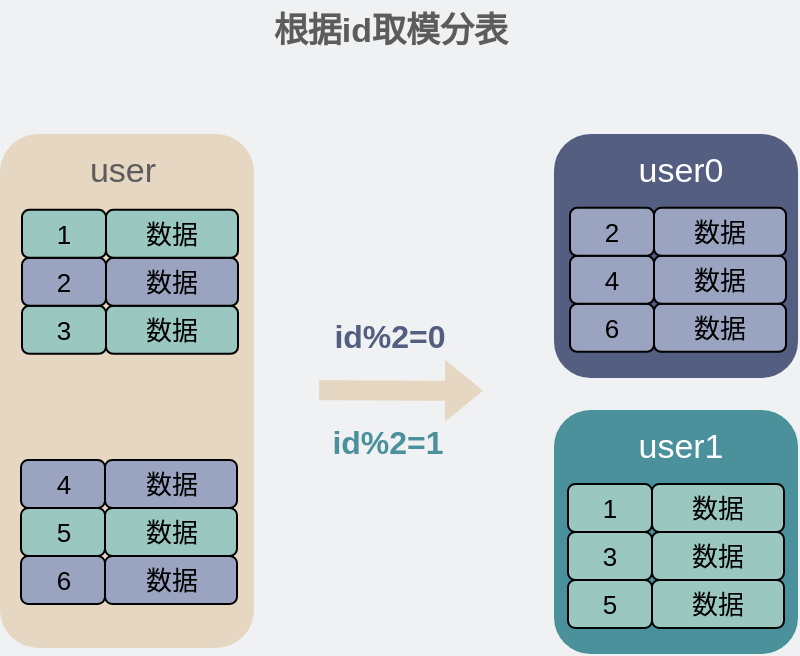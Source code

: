 <mxfile version="18.0.5" type="github">
  <diagram id="3228e29e-7158-1315-38df-8450db1d8a1d" name="Page-1">
    <mxGraphModel dx="493" dy="-122" grid="0" gridSize="10" guides="1" tooltips="1" connect="1" arrows="1" fold="1" page="1" pageScale="1" pageWidth="450" pageHeight="320" background="#EFF1F3" math="0" shadow="0">
      <root>
        <mxCell id="0" />
        <mxCell id="1" parent="0" />
        <mxCell id="yyw1uqhGUR_v7xHCsKaX-17" value="&lt;font color=&quot;#ffffff&quot; style=&quot;font-size: 17px;&quot;&gt;&lt;span style=&quot;font-size: 17px;&quot;&gt;&lt;br style=&quot;font-size: 17px;&quot;&gt;&lt;/span&gt;&lt;/font&gt;" style="whiteSpace=wrap;html=1;aspect=fixed;rounded=1;strokeColor=none;fillColor=#535E80;fontSize=17;" parent="1" vertex="1">
          <mxGeometry x="308" y="1005" width="122" height="122" as="geometry" />
        </mxCell>
        <mxCell id="yyw1uqhGUR_v7xHCsKaX-19" value="&lt;font color=&quot;#ffffff&quot; style=&quot;font-size: 17px;&quot;&gt;user0&lt;/font&gt;" style="text;html=1;strokeColor=none;fillColor=none;align=center;verticalAlign=middle;whiteSpace=wrap;rounded=0;dashed=1;fontColor=#535E80;fontSize=17;" parent="1" vertex="1">
          <mxGeometry x="344" y="1013" width="55" height="22" as="geometry" />
        </mxCell>
        <mxCell id="GSjFHF2CIG4gb6S8epUb-2" value="" style="rounded=1;whiteSpace=wrap;html=1;fillColor=#E6D7C2;strokeColor=none;fontSize=17;" parent="1" vertex="1">
          <mxGeometry x="31" y="1005" width="127" height="257" as="geometry" />
        </mxCell>
        <mxCell id="GSjFHF2CIG4gb6S8epUb-7" value="数据" style="rounded=1;whiteSpace=wrap;html=1;fillColor=#9AC7BF;strokeColor=default;fontColor=#000000;align=center;fontSize=13;" parent="1" vertex="1">
          <mxGeometry x="84" y="1090.93" width="66" height="24" as="geometry" />
        </mxCell>
        <mxCell id="GSjFHF2CIG4gb6S8epUb-8" value="&lt;font style=&quot;font-size: 13px;&quot;&gt;3&lt;/font&gt;" style="rounded=1;whiteSpace=wrap;html=1;fillColor=#9AC7BF;strokeColor=default;fontColor=#000000;fontSize=13;" parent="1" vertex="1">
          <mxGeometry x="42" y="1090.93" width="42" height="24" as="geometry" />
        </mxCell>
        <mxCell id="GSjFHF2CIG4gb6S8epUb-27" value="&lt;font color=&quot;#5c5c5c&quot; style=&quot;font-size: 17px;&quot;&gt;user&lt;/font&gt;" style="text;html=1;strokeColor=none;fillColor=none;align=center;verticalAlign=middle;whiteSpace=wrap;rounded=0;dashed=1;fontColor=#535E80;fontSize=17;" parent="1" vertex="1">
          <mxGeometry x="64.5" y="1013" width="55" height="22" as="geometry" />
        </mxCell>
        <mxCell id="GSjFHF2CIG4gb6S8epUb-32" value="&lt;span style=&quot;font-size: 17px;&quot;&gt;&lt;b style=&quot;&quot;&gt;&lt;font color=&quot;#5c5c5c&quot;&gt;根据id取模分表&lt;/font&gt;&lt;/b&gt;&lt;/span&gt;" style="text;html=1;strokeColor=none;fillColor=none;align=center;verticalAlign=middle;whiteSpace=wrap;rounded=0;" parent="1" vertex="1">
          <mxGeometry x="164.5" y="938" width="123" height="31" as="geometry" />
        </mxCell>
        <mxCell id="GSjFHF2CIG4gb6S8epUb-42" value="" style="shape=image;html=1;verticalAlign=top;verticalLabelPosition=bottom;labelBackgroundColor=#ffffff;imageAspect=0;aspect=fixed;image=https://cdn1.iconfinder.com/data/icons/ionicons-outline-vol-1/512/cut-outline-128.png;fontSize=13;fontColor=#535E80;fillColor=#4A919B;" parent="1" vertex="1">
          <mxGeometry x="81.44" y="1124.87" width="26.13" height="26.13" as="geometry" />
        </mxCell>
        <mxCell id="SW3bWeaWtJsJV6UMWV42-4" value="&lt;font style=&quot;font-size: 16px;&quot; color=&quot;#535e80&quot;&gt;&lt;b&gt;id%2=0&lt;/b&gt;&lt;/font&gt;" style="text;html=1;strokeColor=none;fillColor=none;align=center;verticalAlign=middle;whiteSpace=wrap;rounded=0;fontSize=17;" parent="1" vertex="1">
          <mxGeometry x="174" y="1086" width="104" height="41" as="geometry" />
        </mxCell>
        <mxCell id="SW3bWeaWtJsJV6UMWV42-6" value="" style="shape=flexArrow;endArrow=classic;html=1;rounded=0;strokeColor=none;fillColor=#E6D7C2;fontSize=17;" parent="1" edge="1">
          <mxGeometry width="50" height="50" relative="1" as="geometry">
            <mxPoint x="190" y="1133.13" as="sourcePoint" />
            <mxPoint x="273" y="1133.38" as="targetPoint" />
          </mxGeometry>
        </mxCell>
        <mxCell id="snNPx92-vVBy3uUKYPBh-11" value="数据" style="rounded=1;whiteSpace=wrap;html=1;fillColor=#9AA4C0;strokeColor=default;fontColor=#000000;align=center;fontSize=13;fontStyle=0" parent="1" vertex="1">
          <mxGeometry x="84" y="1066.93" width="66" height="24" as="geometry" />
        </mxCell>
        <mxCell id="snNPx92-vVBy3uUKYPBh-12" value="&lt;font style=&quot;font-size: 13px;&quot;&gt;2&lt;/font&gt;" style="rounded=1;whiteSpace=wrap;html=1;fillColor=#9AA4C0;strokeColor=default;fontColor=#000000;fontSize=13;fontStyle=0" parent="1" vertex="1">
          <mxGeometry x="42" y="1066.93" width="42" height="24" as="geometry" />
        </mxCell>
        <mxCell id="snNPx92-vVBy3uUKYPBh-13" value="数据" style="rounded=1;whiteSpace=wrap;html=1;fillColor=#9AC7BF;strokeColor=default;fontColor=#000000;align=center;fontSize=13;" parent="1" vertex="1">
          <mxGeometry x="84" y="1042.93" width="66" height="24" as="geometry" />
        </mxCell>
        <mxCell id="snNPx92-vVBy3uUKYPBh-14" value="&lt;font style=&quot;font-size: 13px;&quot;&gt;1&lt;/font&gt;" style="rounded=1;whiteSpace=wrap;html=1;fillColor=#9AC7BF;strokeColor=default;fontColor=#000000;fontSize=13;" parent="1" vertex="1">
          <mxGeometry x="42" y="1042.93" width="42" height="24" as="geometry" />
        </mxCell>
        <mxCell id="snNPx92-vVBy3uUKYPBh-15" value="数据" style="rounded=1;whiteSpace=wrap;html=1;fillColor=#9AA4C0;strokeColor=default;fontColor=#000000;align=center;fontSize=13;" parent="1" vertex="1">
          <mxGeometry x="83.5" y="1216" width="66" height="24" as="geometry" />
        </mxCell>
        <mxCell id="snNPx92-vVBy3uUKYPBh-16" value="&lt;font style=&quot;font-size: 13px;&quot;&gt;6&lt;/font&gt;" style="rounded=1;whiteSpace=wrap;html=1;fillColor=#9AA4C0;strokeColor=default;fontColor=#000000;fontSize=13;" parent="1" vertex="1">
          <mxGeometry x="41.5" y="1216" width="42" height="24" as="geometry" />
        </mxCell>
        <mxCell id="snNPx92-vVBy3uUKYPBh-17" value="数据" style="rounded=1;whiteSpace=wrap;html=1;fillColor=#9AC7BF;strokeColor=default;fontColor=#000000;align=center;fontSize=13;fontStyle=0" parent="1" vertex="1">
          <mxGeometry x="83.5" y="1192" width="66" height="24" as="geometry" />
        </mxCell>
        <mxCell id="snNPx92-vVBy3uUKYPBh-18" value="&lt;font style=&quot;font-size: 13px;&quot;&gt;5&lt;/font&gt;" style="rounded=1;whiteSpace=wrap;html=1;fillColor=#9AC7BF;strokeColor=default;fontColor=#000000;fontSize=13;fontStyle=0" parent="1" vertex="1">
          <mxGeometry x="41.5" y="1192" width="42" height="24" as="geometry" />
        </mxCell>
        <mxCell id="snNPx92-vVBy3uUKYPBh-19" value="数据" style="rounded=1;whiteSpace=wrap;html=1;fillColor=#9AA4C0;strokeColor=default;fontColor=#000000;align=center;fontSize=13;" parent="1" vertex="1">
          <mxGeometry x="83.5" y="1168" width="66" height="24" as="geometry" />
        </mxCell>
        <mxCell id="snNPx92-vVBy3uUKYPBh-20" value="4" style="rounded=1;whiteSpace=wrap;html=1;fillColor=#9AA4C0;strokeColor=default;fontColor=#000000;fontSize=13;" parent="1" vertex="1">
          <mxGeometry x="41.5" y="1168" width="42" height="24" as="geometry" />
        </mxCell>
        <mxCell id="snNPx92-vVBy3uUKYPBh-21" value="数据" style="rounded=1;whiteSpace=wrap;html=1;fillColor=#9AA4C0;strokeColor=default;fontColor=#000000;align=center;fontSize=13;" parent="1" vertex="1">
          <mxGeometry x="358" y="1089.93" width="66" height="24" as="geometry" />
        </mxCell>
        <mxCell id="snNPx92-vVBy3uUKYPBh-22" value="&lt;font style=&quot;font-size: 13px;&quot;&gt;6&lt;/font&gt;" style="rounded=1;whiteSpace=wrap;html=1;fillColor=#9AA4C0;strokeColor=default;fontColor=#000000;fontSize=13;" parent="1" vertex="1">
          <mxGeometry x="316" y="1089.93" width="42" height="24" as="geometry" />
        </mxCell>
        <mxCell id="snNPx92-vVBy3uUKYPBh-23" value="&lt;span style=&quot;font-weight: 400;&quot;&gt;数据&lt;/span&gt;" style="rounded=1;whiteSpace=wrap;html=1;fillColor=#9AA4C0;strokeColor=default;fontColor=#000000;align=center;fontSize=13;fontStyle=1" parent="1" vertex="1">
          <mxGeometry x="358" y="1065.93" width="66" height="24" as="geometry" />
        </mxCell>
        <mxCell id="snNPx92-vVBy3uUKYPBh-24" value="&lt;font style=&quot;font-size: 13px;&quot;&gt;4&lt;/font&gt;" style="rounded=1;whiteSpace=wrap;html=1;fillColor=#9AA4C0;strokeColor=default;fontColor=#000000;fontSize=13;fontStyle=0" parent="1" vertex="1">
          <mxGeometry x="316" y="1065.93" width="42" height="24" as="geometry" />
        </mxCell>
        <mxCell id="snNPx92-vVBy3uUKYPBh-25" value="数据" style="rounded=1;whiteSpace=wrap;html=1;fillColor=#9AA4C0;strokeColor=default;fontColor=#000000;align=center;fontSize=13;" parent="1" vertex="1">
          <mxGeometry x="358" y="1041.93" width="66" height="24" as="geometry" />
        </mxCell>
        <mxCell id="snNPx92-vVBy3uUKYPBh-26" value="&lt;font style=&quot;font-size: 13px;&quot;&gt;2&lt;/font&gt;" style="rounded=1;whiteSpace=wrap;html=1;fillColor=#9AA4C0;strokeColor=default;fontColor=#000000;fontSize=13;" parent="1" vertex="1">
          <mxGeometry x="316" y="1041.93" width="42" height="24" as="geometry" />
        </mxCell>
        <mxCell id="snNPx92-vVBy3uUKYPBh-27" value="&lt;font color=&quot;#ffffff&quot; style=&quot;font-size: 17px;&quot;&gt;&lt;span style=&quot;font-size: 17px;&quot;&gt;&lt;br style=&quot;font-size: 17px;&quot;&gt;&lt;/span&gt;&lt;/font&gt;" style="whiteSpace=wrap;html=1;aspect=fixed;rounded=1;strokeColor=none;fillColor=#4A919B;fontSize=17;" parent="1" vertex="1">
          <mxGeometry x="308" y="1143" width="122" height="122" as="geometry" />
        </mxCell>
        <mxCell id="snNPx92-vVBy3uUKYPBh-28" value="&lt;font color=&quot;#ffffff&quot; style=&quot;font-size: 17px;&quot;&gt;user1&lt;/font&gt;" style="text;html=1;strokeColor=none;fillColor=none;align=center;verticalAlign=middle;whiteSpace=wrap;rounded=0;dashed=1;fontColor=#535E80;fontSize=17;" parent="1" vertex="1">
          <mxGeometry x="344" y="1151" width="55" height="22" as="geometry" />
        </mxCell>
        <mxCell id="snNPx92-vVBy3uUKYPBh-35" value="数据" style="rounded=1;whiteSpace=wrap;html=1;fillColor=#9AC7BF;strokeColor=default;fontColor=#000000;align=center;fontSize=13;" parent="1" vertex="1">
          <mxGeometry x="357" y="1228" width="66" height="24" as="geometry" />
        </mxCell>
        <mxCell id="snNPx92-vVBy3uUKYPBh-36" value="5" style="rounded=1;whiteSpace=wrap;html=1;fillColor=#9AC7BF;strokeColor=default;fontColor=#000000;fontSize=13;" parent="1" vertex="1">
          <mxGeometry x="315" y="1228" width="42" height="24" as="geometry" />
        </mxCell>
        <mxCell id="snNPx92-vVBy3uUKYPBh-37" value="&lt;span style=&quot;font-weight: 400;&quot;&gt;数据&lt;/span&gt;" style="rounded=1;whiteSpace=wrap;html=1;fillColor=#9AC7BF;strokeColor=default;fontColor=#000000;align=center;fontSize=13;fontStyle=1" parent="1" vertex="1">
          <mxGeometry x="357" y="1204" width="66" height="24" as="geometry" />
        </mxCell>
        <mxCell id="snNPx92-vVBy3uUKYPBh-38" value="&lt;font style=&quot;font-size: 13px;&quot;&gt;3&lt;/font&gt;" style="rounded=1;whiteSpace=wrap;html=1;fillColor=#9AC7BF;strokeColor=default;fontColor=#000000;fontSize=13;fontStyle=0" parent="1" vertex="1">
          <mxGeometry x="315" y="1204" width="42" height="24" as="geometry" />
        </mxCell>
        <mxCell id="snNPx92-vVBy3uUKYPBh-39" value="数据" style="rounded=1;whiteSpace=wrap;html=1;fillColor=#9AC7BF;strokeColor=default;fontColor=#000000;align=center;fontSize=13;" parent="1" vertex="1">
          <mxGeometry x="357" y="1180" width="66" height="24" as="geometry" />
        </mxCell>
        <mxCell id="snNPx92-vVBy3uUKYPBh-40" value="1" style="rounded=1;whiteSpace=wrap;html=1;fillColor=#9AC7BF;strokeColor=default;fontColor=#000000;fontSize=13;" parent="1" vertex="1">
          <mxGeometry x="315" y="1180" width="42" height="24" as="geometry" />
        </mxCell>
        <mxCell id="5fC5gDBy98ma0zf9WOWx-1" value="&lt;font style=&quot;font-size: 16px;&quot; color=&quot;#4a919b&quot;&gt;&lt;b&gt;id%2=1&lt;/b&gt;&lt;/font&gt;" style="text;html=1;strokeColor=none;fillColor=none;align=center;verticalAlign=middle;whiteSpace=wrap;rounded=0;fontSize=17;" vertex="1" parent="1">
          <mxGeometry x="173" y="1139" width="104" height="41" as="geometry" />
        </mxCell>
      </root>
    </mxGraphModel>
  </diagram>
</mxfile>
